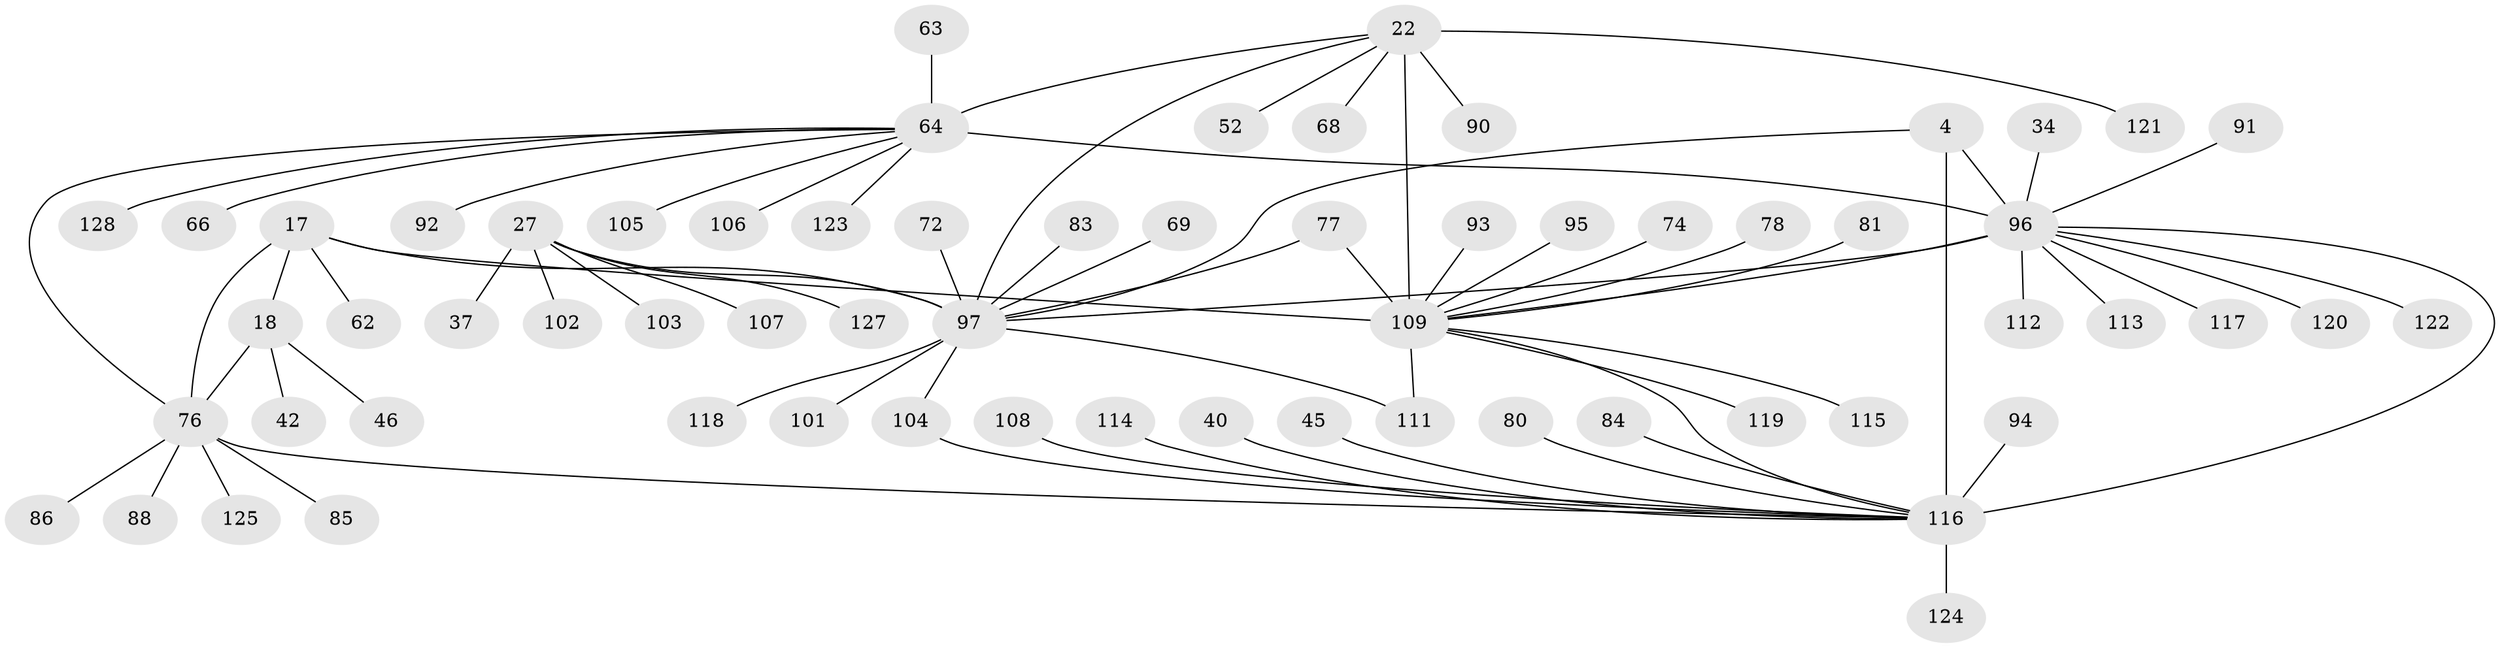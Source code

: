 // original degree distribution, {9: 0.046875, 10: 0.0234375, 6: 0.0234375, 7: 0.0390625, 14: 0.0078125, 8: 0.0546875, 5: 0.0078125, 12: 0.015625, 11: 0.015625, 4: 0.0078125, 1: 0.578125, 2: 0.1484375, 3: 0.03125}
// Generated by graph-tools (version 1.1) at 2025/55/03/09/25 04:55:50]
// undirected, 64 vertices, 75 edges
graph export_dot {
graph [start="1"]
  node [color=gray90,style=filled];
  4 [super="+3"];
  17 [super="+14"];
  18 [super="+13"];
  22 [super="+20"];
  27 [super="+26"];
  34;
  37;
  40;
  42;
  45;
  46;
  52;
  62;
  63;
  64 [super="+49+59+12+10+38+43+56"];
  66;
  68;
  69;
  72;
  74;
  76 [super="+70"];
  77;
  78;
  80;
  81;
  83;
  84 [super="+41"];
  85;
  86;
  88;
  90;
  91;
  92;
  93;
  94 [super="+82"];
  95;
  96 [super="+61+75+87+57"];
  97 [super="+67"];
  101 [super="+58"];
  102 [super="+100"];
  103 [super="+98"];
  104;
  105;
  106;
  107;
  108;
  109 [super="+23+24+32+33+39+44+51+65"];
  111;
  112;
  113 [super="+89"];
  114 [super="+110"];
  115;
  116 [super="+99"];
  117;
  118;
  119;
  120;
  121 [super="+54+71"];
  122;
  123;
  124;
  125 [super="+79"];
  127;
  128 [super="+126"];
  4 -- 96;
  4 -- 116 [weight=8];
  4 -- 97;
  17 -- 18 [weight=4];
  17 -- 62;
  17 -- 109 [weight=2];
  17 -- 97;
  17 -- 76 [weight=4];
  18 -- 42;
  18 -- 46;
  18 -- 76 [weight=4];
  22 -- 52;
  22 -- 68;
  22 -- 90;
  22 -- 121;
  22 -- 109 [weight=8];
  22 -- 64;
  22 -- 97;
  27 -- 37;
  27 -- 107;
  27 -- 127;
  27 -- 103;
  27 -- 102;
  27 -- 97 [weight=8];
  34 -- 96;
  40 -- 116;
  45 -- 116;
  63 -- 64;
  64 -- 96 [weight=8];
  64 -- 106;
  64 -- 92;
  64 -- 128;
  64 -- 66;
  64 -- 105;
  64 -- 123;
  64 -- 76;
  69 -- 97;
  72 -- 97;
  74 -- 109;
  76 -- 116;
  76 -- 85;
  76 -- 86;
  76 -- 88;
  76 -- 125;
  77 -- 109;
  77 -- 97;
  78 -- 109;
  80 -- 116;
  81 -- 109;
  83 -- 97;
  84 -- 116;
  91 -- 96;
  93 -- 109;
  94 -- 116;
  95 -- 109;
  96 -- 112;
  96 -- 113;
  96 -- 117;
  96 -- 120;
  96 -- 122;
  96 -- 109;
  96 -- 116 [weight=2];
  96 -- 97 [weight=3];
  97 -- 101;
  97 -- 104;
  97 -- 111;
  97 -- 118;
  104 -- 116;
  108 -- 116;
  109 -- 111;
  109 -- 115;
  109 -- 119;
  109 -- 116 [weight=2];
  114 -- 116;
  116 -- 124;
}
